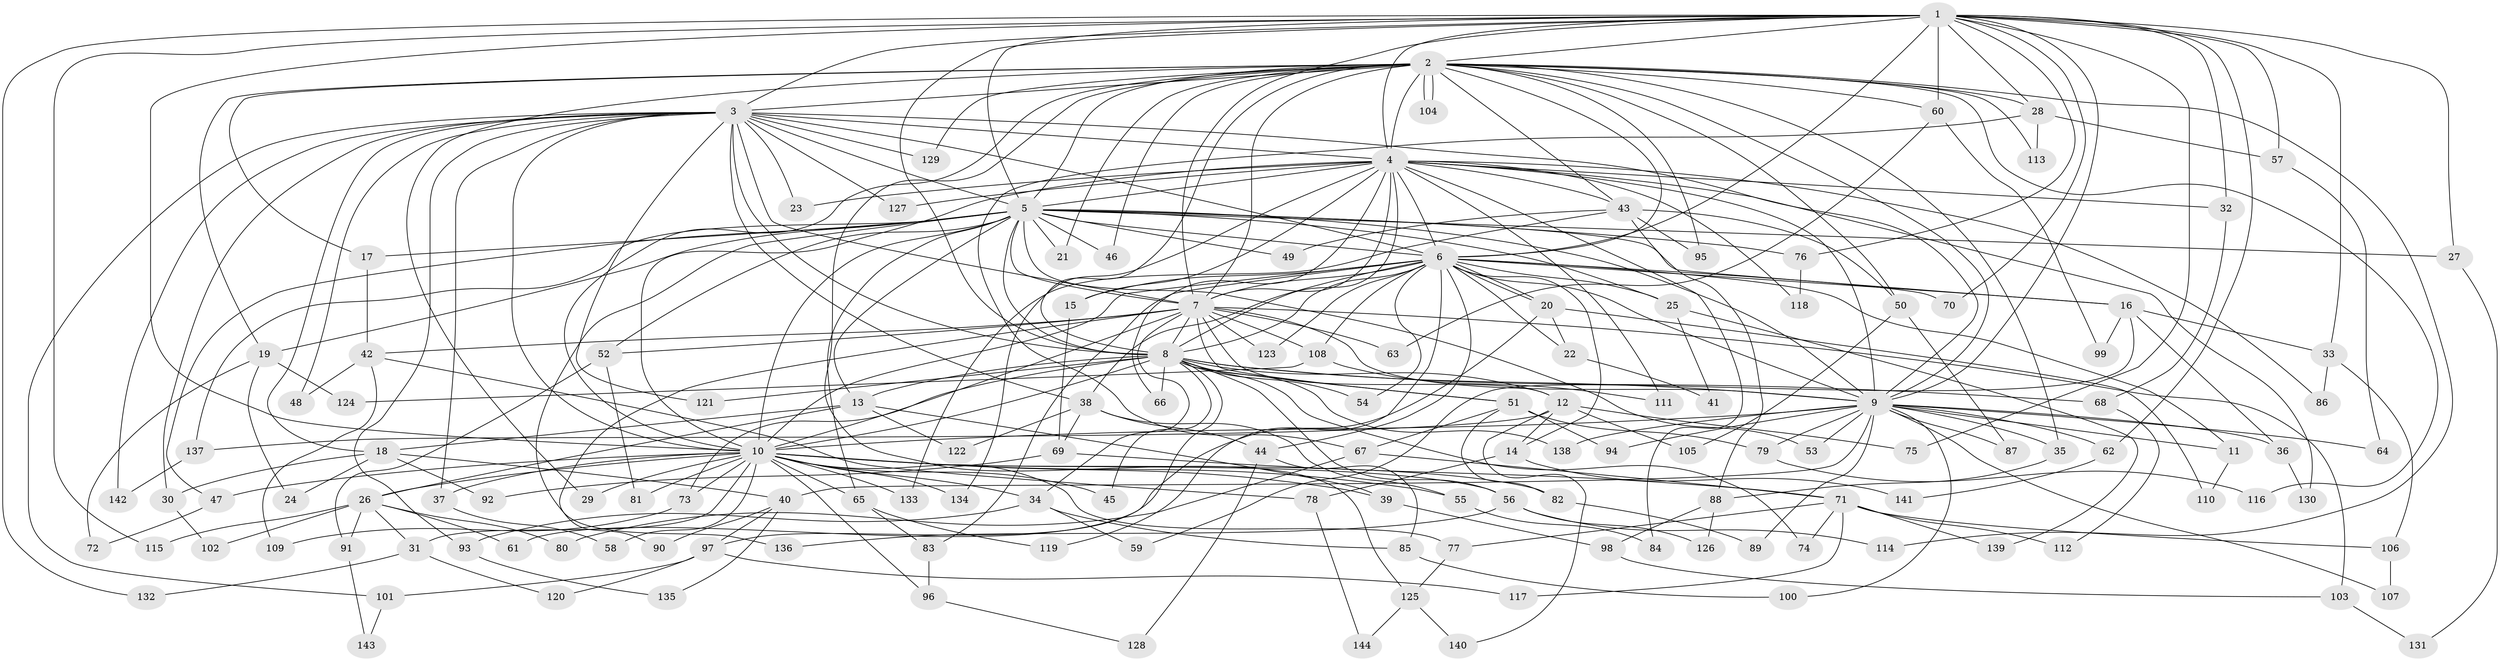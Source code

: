// coarse degree distribution, {26: 0.01, 36: 0.01, 2: 0.57, 4: 0.07, 1: 0.08, 6: 0.01, 8: 0.03, 21: 0.02, 5: 0.04, 3: 0.13, 10: 0.02, 7: 0.01}
// Generated by graph-tools (version 1.1) at 2025/48/03/04/25 21:48:40]
// undirected, 144 vertices, 313 edges
graph export_dot {
graph [start="1"]
  node [color=gray90,style=filled];
  1;
  2;
  3;
  4;
  5;
  6;
  7;
  8;
  9;
  10;
  11;
  12;
  13;
  14;
  15;
  16;
  17;
  18;
  19;
  20;
  21;
  22;
  23;
  24;
  25;
  26;
  27;
  28;
  29;
  30;
  31;
  32;
  33;
  34;
  35;
  36;
  37;
  38;
  39;
  40;
  41;
  42;
  43;
  44;
  45;
  46;
  47;
  48;
  49;
  50;
  51;
  52;
  53;
  54;
  55;
  56;
  57;
  58;
  59;
  60;
  61;
  62;
  63;
  64;
  65;
  66;
  67;
  68;
  69;
  70;
  71;
  72;
  73;
  74;
  75;
  76;
  77;
  78;
  79;
  80;
  81;
  82;
  83;
  84;
  85;
  86;
  87;
  88;
  89;
  90;
  91;
  92;
  93;
  94;
  95;
  96;
  97;
  98;
  99;
  100;
  101;
  102;
  103;
  104;
  105;
  106;
  107;
  108;
  109;
  110;
  111;
  112;
  113;
  114;
  115;
  116;
  117;
  118;
  119;
  120;
  121;
  122;
  123;
  124;
  125;
  126;
  127;
  128;
  129;
  130;
  131;
  132;
  133;
  134;
  135;
  136;
  137;
  138;
  139;
  140;
  141;
  142;
  143;
  144;
  1 -- 2;
  1 -- 3;
  1 -- 4;
  1 -- 5;
  1 -- 6;
  1 -- 7;
  1 -- 8;
  1 -- 9;
  1 -- 10;
  1 -- 27;
  1 -- 28;
  1 -- 32;
  1 -- 33;
  1 -- 57;
  1 -- 60;
  1 -- 62;
  1 -- 70;
  1 -- 75;
  1 -- 76;
  1 -- 115;
  1 -- 132;
  2 -- 3;
  2 -- 4;
  2 -- 5;
  2 -- 6;
  2 -- 7;
  2 -- 8;
  2 -- 9;
  2 -- 10;
  2 -- 17;
  2 -- 19;
  2 -- 21;
  2 -- 28;
  2 -- 29;
  2 -- 35;
  2 -- 43;
  2 -- 46;
  2 -- 50;
  2 -- 60;
  2 -- 95;
  2 -- 104;
  2 -- 104;
  2 -- 113;
  2 -- 114;
  2 -- 116;
  2 -- 125;
  2 -- 129;
  3 -- 4;
  3 -- 5;
  3 -- 6;
  3 -- 7;
  3 -- 8;
  3 -- 9;
  3 -- 10;
  3 -- 18;
  3 -- 23;
  3 -- 30;
  3 -- 37;
  3 -- 38;
  3 -- 48;
  3 -- 93;
  3 -- 101;
  3 -- 121;
  3 -- 127;
  3 -- 129;
  3 -- 142;
  4 -- 5;
  4 -- 6;
  4 -- 7;
  4 -- 8;
  4 -- 9;
  4 -- 10;
  4 -- 15;
  4 -- 23;
  4 -- 32;
  4 -- 43;
  4 -- 66;
  4 -- 84;
  4 -- 86;
  4 -- 111;
  4 -- 118;
  4 -- 127;
  4 -- 130;
  4 -- 134;
  5 -- 6;
  5 -- 7;
  5 -- 8;
  5 -- 9;
  5 -- 10;
  5 -- 13;
  5 -- 16;
  5 -- 17;
  5 -- 19;
  5 -- 21;
  5 -- 25;
  5 -- 27;
  5 -- 46;
  5 -- 47;
  5 -- 49;
  5 -- 52;
  5 -- 53;
  5 -- 65;
  5 -- 76;
  5 -- 136;
  5 -- 137;
  6 -- 7;
  6 -- 8;
  6 -- 9;
  6 -- 10;
  6 -- 11;
  6 -- 14;
  6 -- 15;
  6 -- 16;
  6 -- 20;
  6 -- 20;
  6 -- 22;
  6 -- 25;
  6 -- 38;
  6 -- 44;
  6 -- 54;
  6 -- 70;
  6 -- 83;
  6 -- 108;
  6 -- 119;
  6 -- 123;
  7 -- 8;
  7 -- 9;
  7 -- 10;
  7 -- 12;
  7 -- 34;
  7 -- 42;
  7 -- 51;
  7 -- 52;
  7 -- 63;
  7 -- 90;
  7 -- 103;
  7 -- 108;
  7 -- 123;
  8 -- 9;
  8 -- 10;
  8 -- 12;
  8 -- 13;
  8 -- 45;
  8 -- 51;
  8 -- 54;
  8 -- 56;
  8 -- 66;
  8 -- 68;
  8 -- 73;
  8 -- 74;
  8 -- 97;
  8 -- 121;
  8 -- 138;
  9 -- 10;
  9 -- 11;
  9 -- 35;
  9 -- 36;
  9 -- 40;
  9 -- 53;
  9 -- 62;
  9 -- 64;
  9 -- 79;
  9 -- 87;
  9 -- 89;
  9 -- 94;
  9 -- 100;
  9 -- 107;
  9 -- 138;
  10 -- 26;
  10 -- 29;
  10 -- 31;
  10 -- 34;
  10 -- 37;
  10 -- 39;
  10 -- 45;
  10 -- 47;
  10 -- 55;
  10 -- 56;
  10 -- 58;
  10 -- 65;
  10 -- 73;
  10 -- 77;
  10 -- 81;
  10 -- 82;
  10 -- 96;
  10 -- 133;
  10 -- 134;
  11 -- 110;
  12 -- 14;
  12 -- 75;
  12 -- 105;
  12 -- 137;
  12 -- 140;
  13 -- 18;
  13 -- 26;
  13 -- 39;
  13 -- 122;
  14 -- 78;
  14 -- 141;
  15 -- 69;
  16 -- 33;
  16 -- 36;
  16 -- 59;
  16 -- 99;
  17 -- 42;
  18 -- 24;
  18 -- 30;
  18 -- 40;
  18 -- 92;
  19 -- 24;
  19 -- 72;
  19 -- 124;
  20 -- 22;
  20 -- 61;
  20 -- 110;
  22 -- 41;
  25 -- 41;
  25 -- 139;
  26 -- 31;
  26 -- 61;
  26 -- 80;
  26 -- 91;
  26 -- 102;
  26 -- 115;
  27 -- 131;
  28 -- 57;
  28 -- 67;
  28 -- 113;
  30 -- 102;
  31 -- 120;
  31 -- 132;
  32 -- 68;
  33 -- 86;
  33 -- 106;
  34 -- 59;
  34 -- 85;
  34 -- 93;
  35 -- 88;
  36 -- 130;
  37 -- 58;
  38 -- 44;
  38 -- 55;
  38 -- 69;
  38 -- 122;
  39 -- 98;
  40 -- 90;
  40 -- 97;
  40 -- 135;
  42 -- 48;
  42 -- 78;
  42 -- 109;
  43 -- 49;
  43 -- 50;
  43 -- 88;
  43 -- 95;
  43 -- 133;
  44 -- 85;
  44 -- 128;
  47 -- 72;
  50 -- 87;
  50 -- 105;
  51 -- 67;
  51 -- 79;
  51 -- 82;
  51 -- 94;
  52 -- 81;
  52 -- 91;
  55 -- 84;
  56 -- 114;
  56 -- 126;
  56 -- 136;
  57 -- 64;
  60 -- 63;
  60 -- 99;
  62 -- 141;
  65 -- 83;
  65 -- 119;
  67 -- 71;
  67 -- 80;
  68 -- 112;
  69 -- 71;
  69 -- 92;
  71 -- 74;
  71 -- 77;
  71 -- 106;
  71 -- 112;
  71 -- 117;
  71 -- 139;
  73 -- 109;
  76 -- 118;
  77 -- 125;
  78 -- 144;
  79 -- 116;
  82 -- 89;
  83 -- 96;
  85 -- 100;
  88 -- 98;
  88 -- 126;
  91 -- 143;
  93 -- 135;
  96 -- 128;
  97 -- 101;
  97 -- 117;
  97 -- 120;
  98 -- 103;
  101 -- 143;
  103 -- 131;
  106 -- 107;
  108 -- 111;
  108 -- 124;
  125 -- 140;
  125 -- 144;
  137 -- 142;
}
